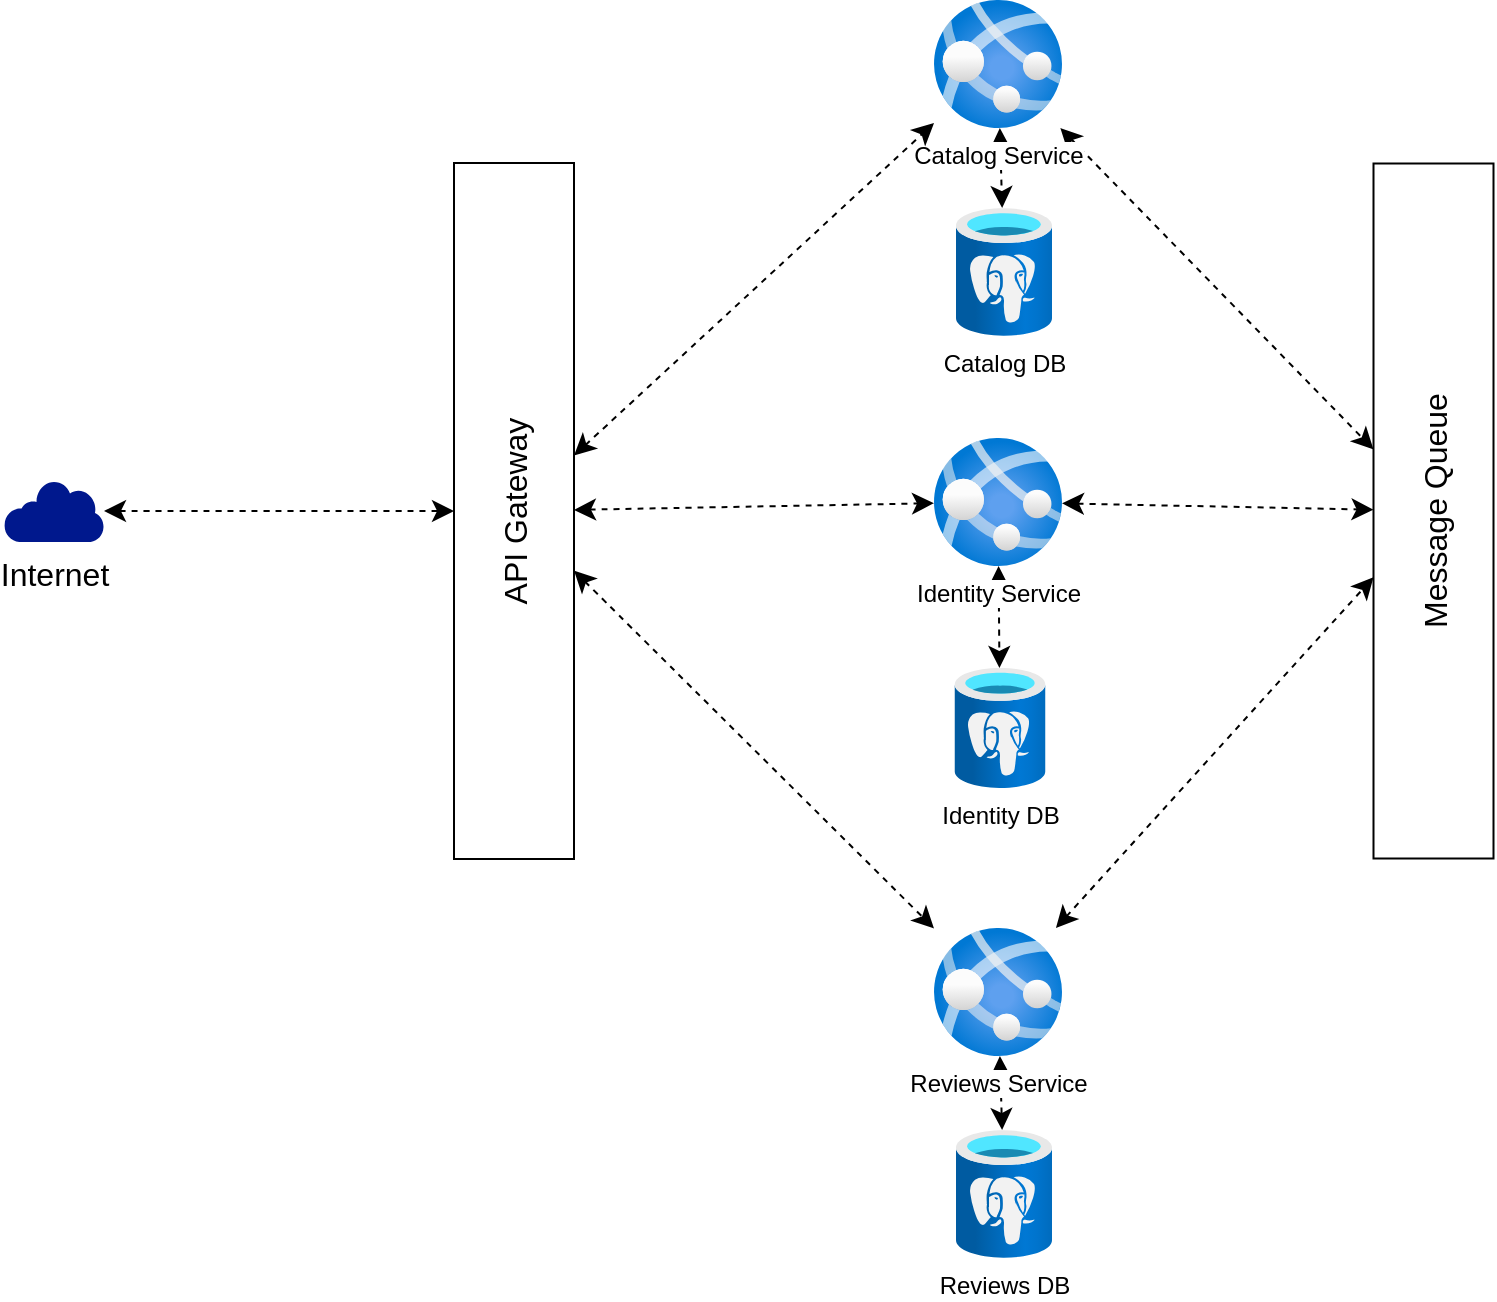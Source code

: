 <mxfile version="21.2.1" type="device">
  <diagram name="Stránka-1" id="3CYGJDT61_TyC7ZyU-Uq">
    <mxGraphModel dx="1991" dy="1252" grid="1" gridSize="10" guides="1" tooltips="1" connect="1" arrows="1" fold="1" page="0" pageScale="1" pageWidth="1169" pageHeight="827" math="0" shadow="0">
      <root>
        <mxCell id="0" />
        <mxCell id="1" parent="0" />
        <mxCell id="kOud88KExx4-Kz5nwCEN-7" style="edgeStyle=none;curved=1;rounded=0;orthogonalLoop=1;jettySize=auto;html=1;fontSize=12;startSize=8;endSize=8;startArrow=classic;startFill=1;dashed=1;" edge="1" parent="1" source="kOud88KExx4-Kz5nwCEN-1" target="kOud88KExx4-Kz5nwCEN-4">
          <mxGeometry relative="1" as="geometry" />
        </mxCell>
        <mxCell id="kOud88KExx4-Kz5nwCEN-22" style="edgeStyle=none;curved=1;rounded=0;orthogonalLoop=1;jettySize=auto;html=1;fontSize=12;startSize=8;endSize=8;dashed=1;startArrow=classic;startFill=1;" edge="1" parent="1" source="kOud88KExx4-Kz5nwCEN-1" target="kOud88KExx4-Kz5nwCEN-18">
          <mxGeometry relative="1" as="geometry" />
        </mxCell>
        <mxCell id="kOud88KExx4-Kz5nwCEN-1" value="Catalog Service" style="image;aspect=fixed;html=1;points=[];align=center;fontSize=12;image=img/lib/azure2/compute/App_Services.svg;" vertex="1" parent="1">
          <mxGeometry x="32" y="-94" width="64" height="64" as="geometry" />
        </mxCell>
        <mxCell id="kOud88KExx4-Kz5nwCEN-8" style="edgeStyle=none;curved=1;rounded=0;orthogonalLoop=1;jettySize=auto;html=1;fontSize=12;startSize=8;endSize=8;startArrow=classic;startFill=1;dashed=1;" edge="1" parent="1" source="kOud88KExx4-Kz5nwCEN-2" target="kOud88KExx4-Kz5nwCEN-5">
          <mxGeometry relative="1" as="geometry" />
        </mxCell>
        <mxCell id="kOud88KExx4-Kz5nwCEN-21" style="edgeStyle=none;curved=1;rounded=0;orthogonalLoop=1;jettySize=auto;html=1;fontSize=12;startSize=8;endSize=8;dashed=1;startArrow=classic;startFill=1;" edge="1" parent="1" source="kOud88KExx4-Kz5nwCEN-2" target="kOud88KExx4-Kz5nwCEN-18">
          <mxGeometry relative="1" as="geometry" />
        </mxCell>
        <mxCell id="kOud88KExx4-Kz5nwCEN-2" value="Identity Service" style="image;aspect=fixed;html=1;points=[];align=center;fontSize=12;image=img/lib/azure2/compute/App_Services.svg;" vertex="1" parent="1">
          <mxGeometry x="32" y="125" width="64" height="64" as="geometry" />
        </mxCell>
        <mxCell id="kOud88KExx4-Kz5nwCEN-9" style="edgeStyle=none;curved=1;rounded=0;orthogonalLoop=1;jettySize=auto;html=1;fontSize=12;startSize=8;endSize=8;dashed=1;startArrow=classic;startFill=1;" edge="1" parent="1" source="kOud88KExx4-Kz5nwCEN-3" target="kOud88KExx4-Kz5nwCEN-6">
          <mxGeometry relative="1" as="geometry" />
        </mxCell>
        <mxCell id="kOud88KExx4-Kz5nwCEN-23" style="edgeStyle=none;curved=1;rounded=0;orthogonalLoop=1;jettySize=auto;html=1;fontSize=12;startSize=8;endSize=8;dashed=1;startArrow=classic;startFill=1;" edge="1" parent="1" source="kOud88KExx4-Kz5nwCEN-3" target="kOud88KExx4-Kz5nwCEN-18">
          <mxGeometry relative="1" as="geometry" />
        </mxCell>
        <mxCell id="kOud88KExx4-Kz5nwCEN-3" value="Reviews Service" style="image;aspect=fixed;html=1;points=[];align=center;fontSize=12;image=img/lib/azure2/compute/App_Services.svg;" vertex="1" parent="1">
          <mxGeometry x="32" y="370" width="64" height="64" as="geometry" />
        </mxCell>
        <mxCell id="kOud88KExx4-Kz5nwCEN-4" value="Catalog DB" style="image;aspect=fixed;html=1;points=[];align=center;fontSize=12;image=img/lib/azure2/databases/Azure_Database_PostgreSQL_Server.svg;" vertex="1" parent="1">
          <mxGeometry x="43" y="10" width="48" height="64" as="geometry" />
        </mxCell>
        <mxCell id="kOud88KExx4-Kz5nwCEN-5" value="Identity DB" style="image;aspect=fixed;html=1;points=[];align=center;fontSize=12;image=img/lib/azure2/databases/Azure_Database_PostgreSQL_Server.svg;" vertex="1" parent="1">
          <mxGeometry x="40" y="240" width="50" height="60" as="geometry" />
        </mxCell>
        <mxCell id="kOud88KExx4-Kz5nwCEN-6" value="Reviews DB" style="image;aspect=fixed;html=1;points=[];align=center;fontSize=12;image=img/lib/azure2/databases/Azure_Database_PostgreSQL_Server.svg;" vertex="1" parent="1">
          <mxGeometry x="43" y="471" width="48" height="64" as="geometry" />
        </mxCell>
        <mxCell id="kOud88KExx4-Kz5nwCEN-12" style="edgeStyle=none;curved=1;rounded=0;orthogonalLoop=1;jettySize=auto;html=1;fontSize=12;startSize=8;endSize=8;dashed=1;startArrow=classic;startFill=1;" edge="1" parent="1" source="kOud88KExx4-Kz5nwCEN-11" target="kOud88KExx4-Kz5nwCEN-1">
          <mxGeometry relative="1" as="geometry" />
        </mxCell>
        <mxCell id="kOud88KExx4-Kz5nwCEN-13" style="edgeStyle=none;curved=1;rounded=0;orthogonalLoop=1;jettySize=auto;html=1;fontSize=12;startSize=8;endSize=8;dashed=1;startArrow=classic;startFill=1;" edge="1" parent="1" source="kOud88KExx4-Kz5nwCEN-11" target="kOud88KExx4-Kz5nwCEN-2">
          <mxGeometry relative="1" as="geometry" />
        </mxCell>
        <mxCell id="kOud88KExx4-Kz5nwCEN-14" style="edgeStyle=none;curved=1;rounded=0;orthogonalLoop=1;jettySize=auto;html=1;fontSize=12;startSize=8;endSize=8;dashed=1;startArrow=classic;startFill=1;" edge="1" parent="1" source="kOud88KExx4-Kz5nwCEN-11" target="kOud88KExx4-Kz5nwCEN-3">
          <mxGeometry relative="1" as="geometry" />
        </mxCell>
        <mxCell id="kOud88KExx4-Kz5nwCEN-11" value="API Gateway" style="rounded=0;whiteSpace=wrap;html=1;fontSize=16;rotation=-90;" vertex="1" parent="1">
          <mxGeometry x="-352" y="131.5" width="348" height="60" as="geometry" />
        </mxCell>
        <mxCell id="kOud88KExx4-Kz5nwCEN-17" style="edgeStyle=none;curved=1;rounded=0;orthogonalLoop=1;jettySize=auto;html=1;fontSize=12;startSize=8;endSize=8;startArrow=classic;startFill=1;dashed=1;" edge="1" parent="1" source="kOud88KExx4-Kz5nwCEN-16" target="kOud88KExx4-Kz5nwCEN-11">
          <mxGeometry relative="1" as="geometry" />
        </mxCell>
        <mxCell id="kOud88KExx4-Kz5nwCEN-16" value="Internet" style="sketch=0;aspect=fixed;pointerEvents=1;shadow=0;dashed=0;html=1;strokeColor=none;labelPosition=center;verticalLabelPosition=bottom;verticalAlign=top;align=center;fillColor=#00188D;shape=mxgraph.mscae.enterprise.internet;fontSize=16;" vertex="1" parent="1">
          <mxGeometry x="-433" y="146" width="50" height="31" as="geometry" />
        </mxCell>
        <mxCell id="kOud88KExx4-Kz5nwCEN-18" value="Message Queue" style="rounded=0;whiteSpace=wrap;html=1;fontSize=16;rotation=-90;" vertex="1" parent="1">
          <mxGeometry x="108" y="131.5" width="347.5" height="60" as="geometry" />
        </mxCell>
      </root>
    </mxGraphModel>
  </diagram>
</mxfile>
